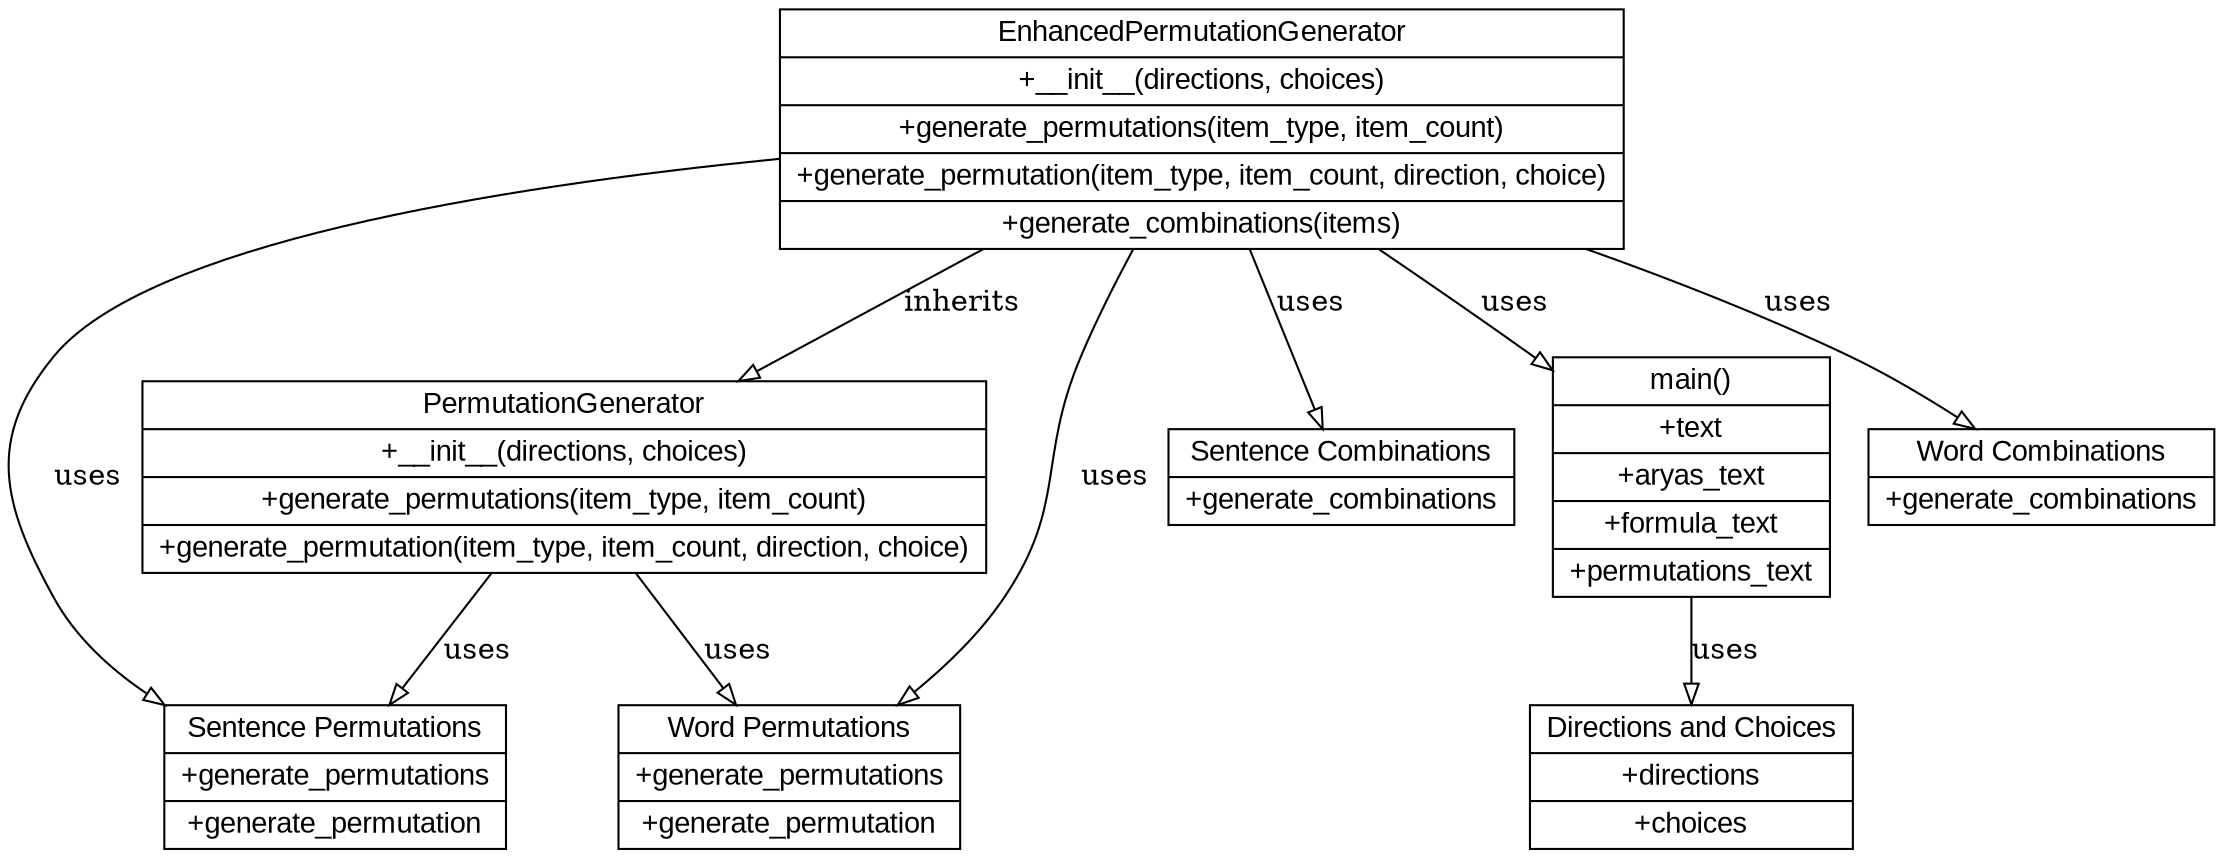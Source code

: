 digraph G {
    node [shape=record, fontname="Arial"];
    
    classPermutationGenerator [label="{PermutationGenerator | +__init__(directions, choices) | +generate_permutations(item_type, item_count) | +generate_permutation(item_type, item_count, direction, choice)}"];

    classEnhancedPermutationGenerator [label="{EnhancedPermutationGenerator | +__init__(directions, choices) | +generate_permutations(item_type, item_count) | +generate_permutation(item_type, item_count, direction, choice) | +generate_combinations(items)}"];

    classEnhancedPermutationGenerator -> classPermutationGenerator [arrowhead=empty, label="inherits"];

    mainFunction [label="{main() | +text | +aryas_text | +formula_text | +permutations_text}"];

    classEnhancedPermutationGenerator -> mainFunction [arrowhead=empty, label="uses"];

    directionsAndChoices [label="{Directions and Choices | +directions | +choices}"];

    mainFunction -> directionsAndChoices [arrowhead=empty, label="uses"];

    sentencePermutations [label="{Sentence Permutations | +generate_permutations | +generate_permutation}"];
    
    classPermutationGenerator -> sentencePermutations [arrowhead=empty, label="uses"];

    sentenceCombinations [label="{Sentence Combinations | +generate_combinations}"];

    classEnhancedPermutationGenerator -> sentencePermutations [arrowhead=empty, label="uses"];
    classEnhancedPermutationGenerator -> sentenceCombinations [arrowhead=empty, label="uses"];

    wordPermutations [label="{Word Permutations | +generate_permutations | +generate_permutation}"];

    classPermutationGenerator -> wordPermutations [arrowhead=empty, label="uses"];

    wordCombinations [label="{Word Combinations | +generate_combinations}"];

    classEnhancedPermutationGenerator -> wordPermutations [arrowhead=empty, label="uses"];
    classEnhancedPermutationGenerator -> wordCombinations [arrowhead=empty, label="uses"];
}
